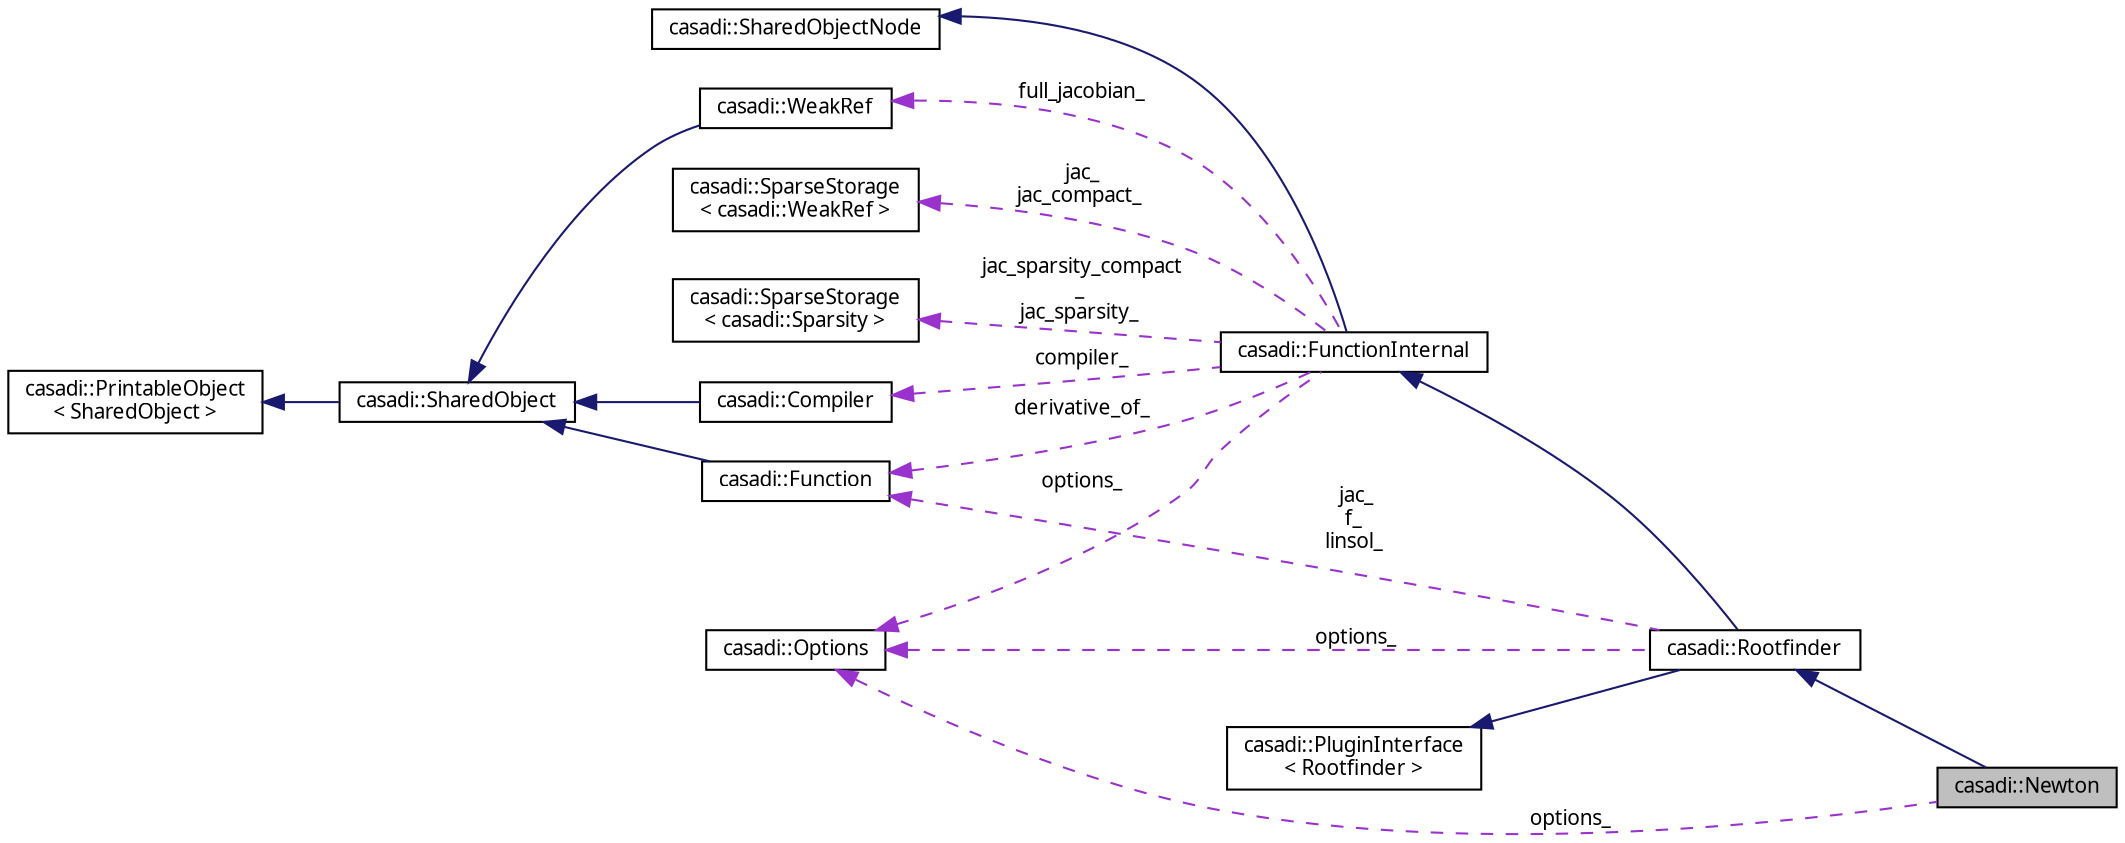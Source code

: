 digraph "casadi::Newton"
{
  edge [fontname="FreeSans.ttf",fontsize="10",labelfontname="FreeSans.ttf",labelfontsize="10"];
  node [fontname="FreeSans.ttf",fontsize="10",shape=record];
  rankdir="LR";
  Node1 [label="casadi::Newton",height=0.2,width=0.4,color="black", fillcolor="grey75", style="filled", fontcolor="black"];
  Node2 -> Node1 [dir="back",color="midnightblue",fontsize="10",style="solid",fontname="FreeSans.ttf"];
  Node2 [label="casadi::Rootfinder",height=0.2,width=0.4,color="black", fillcolor="white", style="filled",URL="$d4/d10/classcasadi_1_1Rootfinder.html",tooltip="Internal class. "];
  Node3 -> Node2 [dir="back",color="midnightblue",fontsize="10",style="solid",fontname="FreeSans.ttf"];
  Node3 [label="casadi::FunctionInternal",height=0.2,width=0.4,color="black", fillcolor="white", style="filled",URL="$d2/dab/classcasadi_1_1FunctionInternal.html",tooltip="Internal class for Function. "];
  Node4 -> Node3 [dir="back",color="midnightblue",fontsize="10",style="solid",fontname="FreeSans.ttf"];
  Node4 [label="casadi::SharedObjectNode",height=0.2,width=0.4,color="black", fillcolor="white", style="filled",URL="$d9/dd3/classcasadi_1_1SharedObjectNode.html"];
  Node5 -> Node3 [dir="back",color="darkorchid3",fontsize="10",style="dashed",label=" full_jacobian_" ,fontname="FreeSans.ttf"];
  Node5 [label="casadi::WeakRef",height=0.2,width=0.4,color="black", fillcolor="white", style="filled",URL="$d8/de8/classcasadi_1_1WeakRef.html",tooltip="Weak reference type A weak reference to a SharedObject. "];
  Node6 -> Node5 [dir="back",color="midnightblue",fontsize="10",style="solid",fontname="FreeSans.ttf"];
  Node6 [label="casadi::SharedObject",height=0.2,width=0.4,color="black", fillcolor="white", style="filled",URL="$d5/d4a/classcasadi_1_1SharedObject.html",tooltip="SharedObject implements a reference counting framework similar for efficient and easily-maintained me..."];
  Node7 -> Node6 [dir="back",color="midnightblue",fontsize="10",style="solid",fontname="FreeSans.ttf"];
  Node7 [label="casadi::PrintableObject\l\< SharedObject \>",height=0.2,width=0.4,color="black", fillcolor="white", style="filled",URL="$d5/d18/classcasadi_1_1PrintableObject.html"];
  Node8 -> Node3 [dir="back",color="darkorchid3",fontsize="10",style="dashed",label=" derivative_of_" ,fontname="FreeSans.ttf"];
  Node8 [label="casadi::Function",height=0.2,width=0.4,color="black", fillcolor="white", style="filled",URL="$da/da4/classcasadi_1_1Function.html",tooltip="General function. "];
  Node6 -> Node8 [dir="back",color="midnightblue",fontsize="10",style="solid",fontname="FreeSans.ttf"];
  Node9 -> Node3 [dir="back",color="darkorchid3",fontsize="10",style="dashed",label=" jac_\njac_compact_" ,fontname="FreeSans.ttf"];
  Node9 [label="casadi::SparseStorage\l\< casadi::WeakRef \>",height=0.2,width=0.4,color="black", fillcolor="white", style="filled",URL="$dd/d13/classcasadi_1_1SparseStorage.html"];
  Node10 -> Node3 [dir="back",color="darkorchid3",fontsize="10",style="dashed",label=" options_" ,fontname="FreeSans.ttf"];
  Node10 [label="casadi::Options",height=0.2,width=0.4,color="black", fillcolor="white", style="filled",URL="$db/d35/structcasadi_1_1Options.html",tooltip="Options metadata for a class. "];
  Node11 -> Node3 [dir="back",color="darkorchid3",fontsize="10",style="dashed",label=" jac_sparsity_compact\l_\njac_sparsity_" ,fontname="FreeSans.ttf"];
  Node11 [label="casadi::SparseStorage\l\< casadi::Sparsity \>",height=0.2,width=0.4,color="black", fillcolor="white", style="filled",URL="$dd/d13/classcasadi_1_1SparseStorage.html"];
  Node12 -> Node3 [dir="back",color="darkorchid3",fontsize="10",style="dashed",label=" compiler_" ,fontname="FreeSans.ttf"];
  Node12 [label="casadi::Compiler",height=0.2,width=0.4,color="black", fillcolor="white", style="filled",URL="$d7/df2/classcasadi_1_1Compiler.html",tooltip="Compiler. "];
  Node6 -> Node12 [dir="back",color="midnightblue",fontsize="10",style="solid",fontname="FreeSans.ttf"];
  Node13 -> Node2 [dir="back",color="midnightblue",fontsize="10",style="solid",fontname="FreeSans.ttf"];
  Node13 [label="casadi::PluginInterface\l\< Rootfinder \>",height=0.2,width=0.4,color="black", fillcolor="white", style="filled",URL="$d4/d37/classcasadi_1_1PluginInterface.html"];
  Node8 -> Node2 [dir="back",color="darkorchid3",fontsize="10",style="dashed",label=" jac_\nf_\nlinsol_" ,fontname="FreeSans.ttf"];
  Node10 -> Node2 [dir="back",color="darkorchid3",fontsize="10",style="dashed",label=" options_" ,fontname="FreeSans.ttf"];
  Node10 -> Node1 [dir="back",color="darkorchid3",fontsize="10",style="dashed",label=" options_" ,fontname="FreeSans.ttf"];
}

